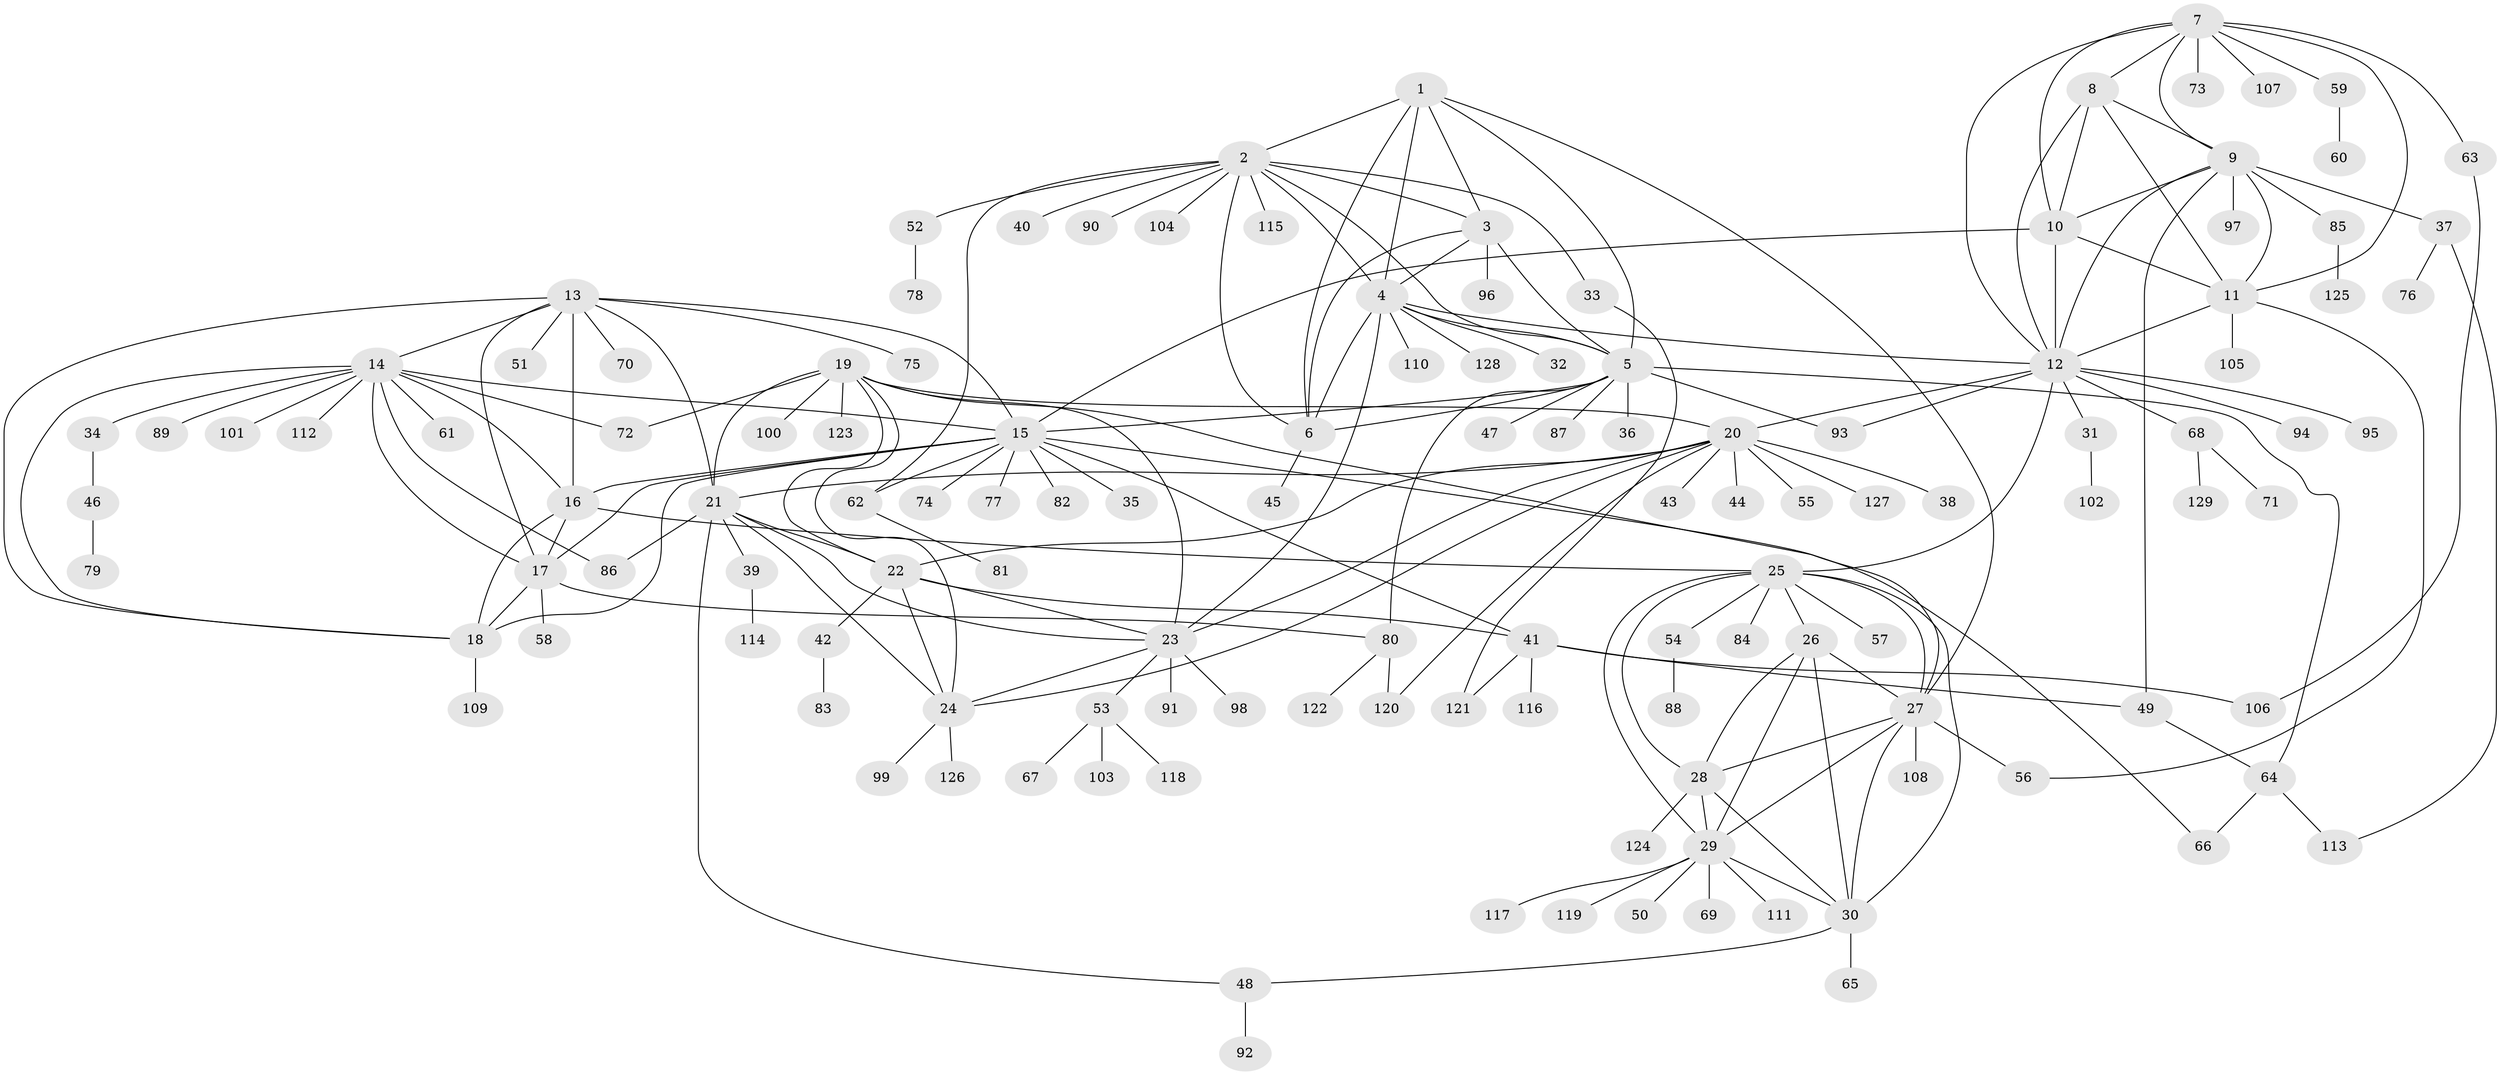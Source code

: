 // coarse degree distribution, {5: 0.010101010101010102, 11: 0.030303030303030304, 6: 0.050505050505050504, 8: 0.030303030303030304, 7: 0.030303030303030304, 4: 0.020202020202020204, 13: 0.020202020202020204, 9: 0.04040404040404041, 1: 0.5959595959595959, 2: 0.13131313131313133, 3: 0.04040404040404041}
// Generated by graph-tools (version 1.1) at 2025/52/02/27/25 19:52:20]
// undirected, 129 vertices, 199 edges
graph export_dot {
graph [start="1"]
  node [color=gray90,style=filled];
  1;
  2;
  3;
  4;
  5;
  6;
  7;
  8;
  9;
  10;
  11;
  12;
  13;
  14;
  15;
  16;
  17;
  18;
  19;
  20;
  21;
  22;
  23;
  24;
  25;
  26;
  27;
  28;
  29;
  30;
  31;
  32;
  33;
  34;
  35;
  36;
  37;
  38;
  39;
  40;
  41;
  42;
  43;
  44;
  45;
  46;
  47;
  48;
  49;
  50;
  51;
  52;
  53;
  54;
  55;
  56;
  57;
  58;
  59;
  60;
  61;
  62;
  63;
  64;
  65;
  66;
  67;
  68;
  69;
  70;
  71;
  72;
  73;
  74;
  75;
  76;
  77;
  78;
  79;
  80;
  81;
  82;
  83;
  84;
  85;
  86;
  87;
  88;
  89;
  90;
  91;
  92;
  93;
  94;
  95;
  96;
  97;
  98;
  99;
  100;
  101;
  102;
  103;
  104;
  105;
  106;
  107;
  108;
  109;
  110;
  111;
  112;
  113;
  114;
  115;
  116;
  117;
  118;
  119;
  120;
  121;
  122;
  123;
  124;
  125;
  126;
  127;
  128;
  129;
  1 -- 2;
  1 -- 3;
  1 -- 4;
  1 -- 5;
  1 -- 6;
  1 -- 27;
  2 -- 3;
  2 -- 4;
  2 -- 5;
  2 -- 6;
  2 -- 33;
  2 -- 40;
  2 -- 52;
  2 -- 62;
  2 -- 90;
  2 -- 104;
  2 -- 115;
  3 -- 4;
  3 -- 5;
  3 -- 6;
  3 -- 96;
  4 -- 5;
  4 -- 6;
  4 -- 12;
  4 -- 23;
  4 -- 32;
  4 -- 110;
  4 -- 128;
  5 -- 6;
  5 -- 15;
  5 -- 36;
  5 -- 47;
  5 -- 64;
  5 -- 80;
  5 -- 87;
  5 -- 93;
  6 -- 45;
  7 -- 8;
  7 -- 9;
  7 -- 10;
  7 -- 11;
  7 -- 12;
  7 -- 59;
  7 -- 63;
  7 -- 73;
  7 -- 107;
  8 -- 9;
  8 -- 10;
  8 -- 11;
  8 -- 12;
  9 -- 10;
  9 -- 11;
  9 -- 12;
  9 -- 37;
  9 -- 49;
  9 -- 85;
  9 -- 97;
  10 -- 11;
  10 -- 12;
  10 -- 15;
  11 -- 12;
  11 -- 56;
  11 -- 105;
  12 -- 20;
  12 -- 25;
  12 -- 31;
  12 -- 68;
  12 -- 93;
  12 -- 94;
  12 -- 95;
  13 -- 14;
  13 -- 15;
  13 -- 16;
  13 -- 17;
  13 -- 18;
  13 -- 21;
  13 -- 51;
  13 -- 70;
  13 -- 75;
  14 -- 15;
  14 -- 16;
  14 -- 17;
  14 -- 18;
  14 -- 34;
  14 -- 61;
  14 -- 72;
  14 -- 86;
  14 -- 89;
  14 -- 101;
  14 -- 112;
  15 -- 16;
  15 -- 17;
  15 -- 18;
  15 -- 35;
  15 -- 41;
  15 -- 62;
  15 -- 66;
  15 -- 74;
  15 -- 77;
  15 -- 82;
  16 -- 17;
  16 -- 18;
  16 -- 25;
  17 -- 18;
  17 -- 58;
  17 -- 80;
  18 -- 109;
  19 -- 20;
  19 -- 21;
  19 -- 22;
  19 -- 23;
  19 -- 24;
  19 -- 27;
  19 -- 72;
  19 -- 100;
  19 -- 123;
  20 -- 21;
  20 -- 22;
  20 -- 23;
  20 -- 24;
  20 -- 38;
  20 -- 43;
  20 -- 44;
  20 -- 55;
  20 -- 120;
  20 -- 127;
  21 -- 22;
  21 -- 23;
  21 -- 24;
  21 -- 39;
  21 -- 48;
  21 -- 86;
  22 -- 23;
  22 -- 24;
  22 -- 41;
  22 -- 42;
  23 -- 24;
  23 -- 53;
  23 -- 91;
  23 -- 98;
  24 -- 99;
  24 -- 126;
  25 -- 26;
  25 -- 27;
  25 -- 28;
  25 -- 29;
  25 -- 30;
  25 -- 54;
  25 -- 57;
  25 -- 84;
  26 -- 27;
  26 -- 28;
  26 -- 29;
  26 -- 30;
  27 -- 28;
  27 -- 29;
  27 -- 30;
  27 -- 56;
  27 -- 108;
  28 -- 29;
  28 -- 30;
  28 -- 124;
  29 -- 30;
  29 -- 50;
  29 -- 69;
  29 -- 111;
  29 -- 117;
  29 -- 119;
  30 -- 48;
  30 -- 65;
  31 -- 102;
  33 -- 121;
  34 -- 46;
  37 -- 76;
  37 -- 113;
  39 -- 114;
  41 -- 49;
  41 -- 106;
  41 -- 116;
  41 -- 121;
  42 -- 83;
  46 -- 79;
  48 -- 92;
  49 -- 64;
  52 -- 78;
  53 -- 67;
  53 -- 103;
  53 -- 118;
  54 -- 88;
  59 -- 60;
  62 -- 81;
  63 -- 106;
  64 -- 66;
  64 -- 113;
  68 -- 71;
  68 -- 129;
  80 -- 120;
  80 -- 122;
  85 -- 125;
}
